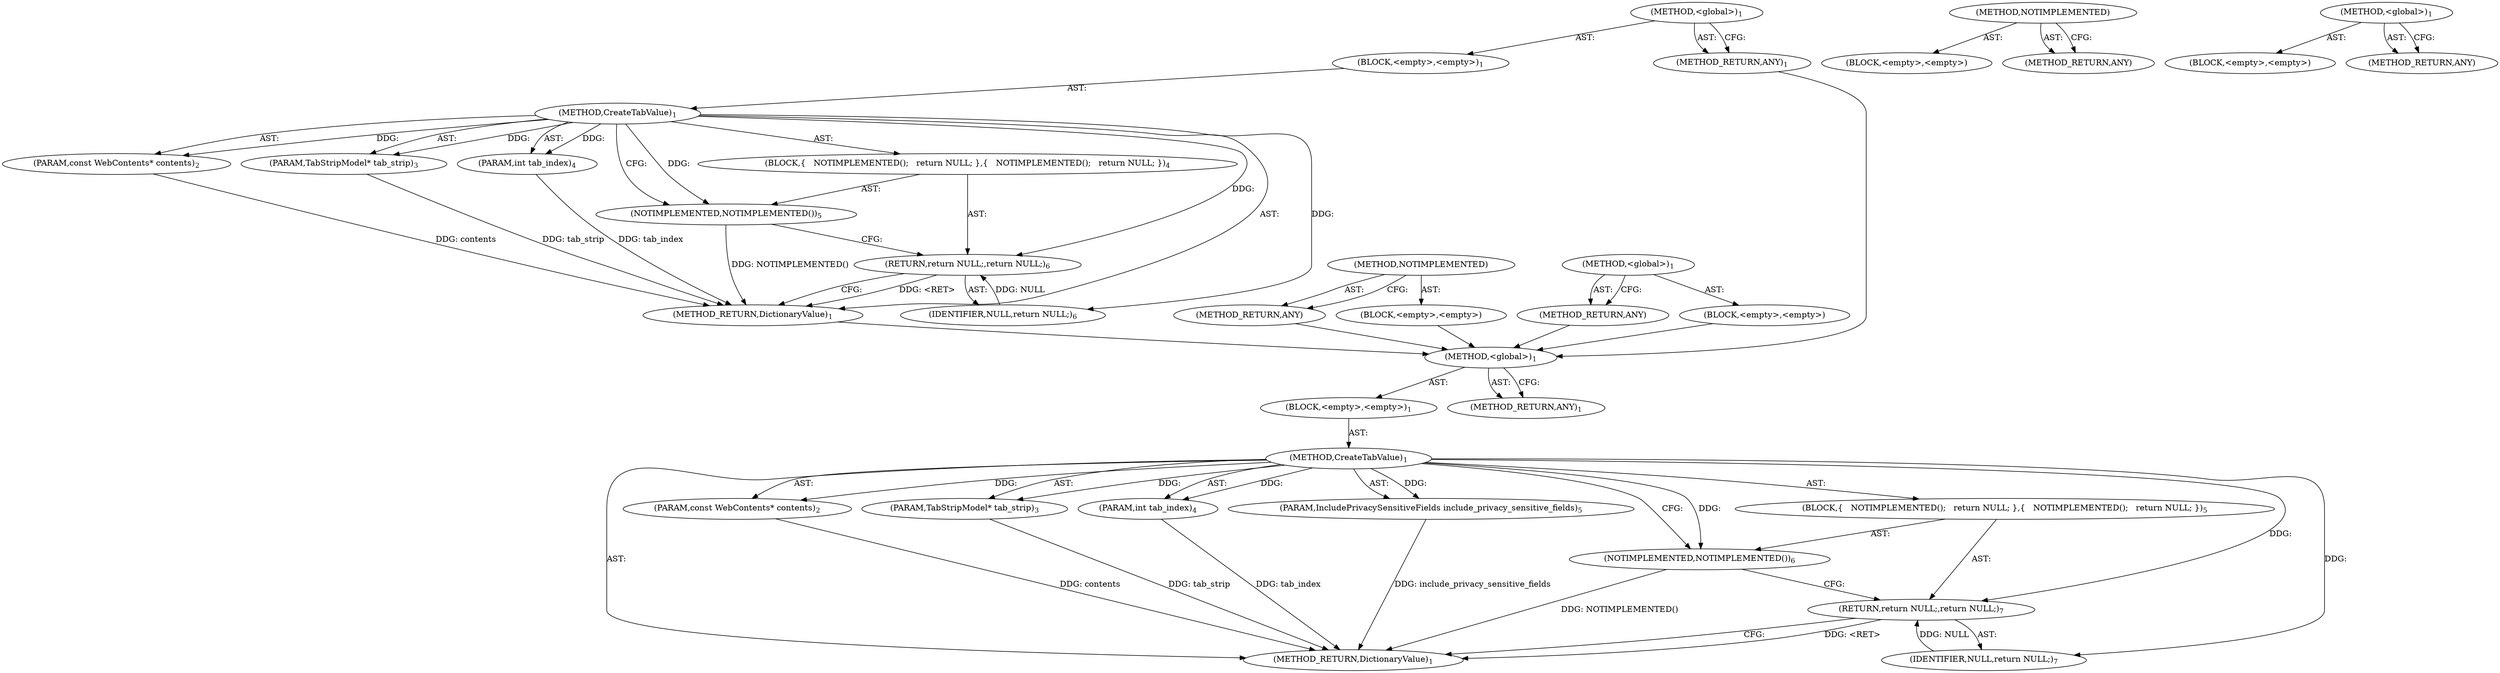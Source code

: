 digraph "&lt;global&gt;" {
vulnerable_6 [label=<(METHOD,&lt;global&gt;)<SUB>1</SUB>>];
vulnerable_7 [label=<(BLOCK,&lt;empty&gt;,&lt;empty&gt;)<SUB>1</SUB>>];
vulnerable_8 [label=<(METHOD,CreateTabValue)<SUB>1</SUB>>];
vulnerable_9 [label=<(PARAM,const WebContents* contents)<SUB>2</SUB>>];
vulnerable_10 [label=<(PARAM,TabStripModel* tab_strip)<SUB>3</SUB>>];
vulnerable_11 [label=<(PARAM,int tab_index)<SUB>4</SUB>>];
vulnerable_12 [label=<(PARAM,IncludePrivacySensitiveFields include_privacy_sensitive_fields)<SUB>5</SUB>>];
vulnerable_13 [label=<(BLOCK,{
   NOTIMPLEMENTED();
   return NULL;
 },{
   NOTIMPLEMENTED();
   return NULL;
 })<SUB>5</SUB>>];
vulnerable_14 [label=<(NOTIMPLEMENTED,NOTIMPLEMENTED())<SUB>6</SUB>>];
vulnerable_15 [label=<(RETURN,return NULL;,return NULL;)<SUB>7</SUB>>];
vulnerable_16 [label=<(IDENTIFIER,NULL,return NULL;)<SUB>7</SUB>>];
vulnerable_17 [label=<(METHOD_RETURN,DictionaryValue)<SUB>1</SUB>>];
vulnerable_19 [label=<(METHOD_RETURN,ANY)<SUB>1</SUB>>];
vulnerable_42 [label=<(METHOD,NOTIMPLEMENTED)>];
vulnerable_43 [label=<(BLOCK,&lt;empty&gt;,&lt;empty&gt;)>];
vulnerable_44 [label=<(METHOD_RETURN,ANY)>];
vulnerable_36 [label=<(METHOD,&lt;global&gt;)<SUB>1</SUB>>];
vulnerable_37 [label=<(BLOCK,&lt;empty&gt;,&lt;empty&gt;)>];
vulnerable_38 [label=<(METHOD_RETURN,ANY)>];
fixed_6 [label=<(METHOD,&lt;global&gt;)<SUB>1</SUB>>];
fixed_7 [label=<(BLOCK,&lt;empty&gt;,&lt;empty&gt;)<SUB>1</SUB>>];
fixed_8 [label=<(METHOD,CreateTabValue)<SUB>1</SUB>>];
fixed_9 [label=<(PARAM,const WebContents* contents)<SUB>2</SUB>>];
fixed_10 [label=<(PARAM,TabStripModel* tab_strip)<SUB>3</SUB>>];
fixed_11 [label=<(PARAM,int tab_index)<SUB>4</SUB>>];
fixed_12 [label=<(BLOCK,{
   NOTIMPLEMENTED();
   return NULL;
 },{
   NOTIMPLEMENTED();
   return NULL;
 })<SUB>4</SUB>>];
fixed_13 [label=<(NOTIMPLEMENTED,NOTIMPLEMENTED())<SUB>5</SUB>>];
fixed_14 [label=<(RETURN,return NULL;,return NULL;)<SUB>6</SUB>>];
fixed_15 [label=<(IDENTIFIER,NULL,return NULL;)<SUB>6</SUB>>];
fixed_16 [label=<(METHOD_RETURN,DictionaryValue)<SUB>1</SUB>>];
fixed_18 [label=<(METHOD_RETURN,ANY)<SUB>1</SUB>>];
fixed_39 [label=<(METHOD,NOTIMPLEMENTED)>];
fixed_40 [label=<(BLOCK,&lt;empty&gt;,&lt;empty&gt;)>];
fixed_41 [label=<(METHOD_RETURN,ANY)>];
fixed_33 [label=<(METHOD,&lt;global&gt;)<SUB>1</SUB>>];
fixed_34 [label=<(BLOCK,&lt;empty&gt;,&lt;empty&gt;)>];
fixed_35 [label=<(METHOD_RETURN,ANY)>];
vulnerable_6 -> vulnerable_7  [key=0, label="AST: "];
vulnerable_6 -> vulnerable_19  [key=0, label="AST: "];
vulnerable_6 -> vulnerable_19  [key=1, label="CFG: "];
vulnerable_7 -> vulnerable_8  [key=0, label="AST: "];
vulnerable_8 -> vulnerable_9  [key=0, label="AST: "];
vulnerable_8 -> vulnerable_9  [key=1, label="DDG: "];
vulnerable_8 -> vulnerable_10  [key=0, label="AST: "];
vulnerable_8 -> vulnerable_10  [key=1, label="DDG: "];
vulnerable_8 -> vulnerable_11  [key=0, label="AST: "];
vulnerable_8 -> vulnerable_11  [key=1, label="DDG: "];
vulnerable_8 -> vulnerable_12  [key=0, label="AST: "];
vulnerable_8 -> vulnerable_12  [key=1, label="DDG: "];
vulnerable_8 -> vulnerable_13  [key=0, label="AST: "];
vulnerable_8 -> vulnerable_17  [key=0, label="AST: "];
vulnerable_8 -> vulnerable_14  [key=0, label="CFG: "];
vulnerable_8 -> vulnerable_14  [key=1, label="DDG: "];
vulnerable_8 -> vulnerable_15  [key=0, label="DDG: "];
vulnerable_8 -> vulnerable_16  [key=0, label="DDG: "];
vulnerable_9 -> vulnerable_17  [key=0, label="DDG: contents"];
vulnerable_10 -> vulnerable_17  [key=0, label="DDG: tab_strip"];
vulnerable_11 -> vulnerable_17  [key=0, label="DDG: tab_index"];
vulnerable_12 -> vulnerable_17  [key=0, label="DDG: include_privacy_sensitive_fields"];
vulnerable_13 -> vulnerable_14  [key=0, label="AST: "];
vulnerable_13 -> vulnerable_15  [key=0, label="AST: "];
vulnerable_14 -> vulnerable_15  [key=0, label="CFG: "];
vulnerable_14 -> vulnerable_17  [key=0, label="DDG: NOTIMPLEMENTED()"];
vulnerable_15 -> vulnerable_16  [key=0, label="AST: "];
vulnerable_15 -> vulnerable_17  [key=0, label="CFG: "];
vulnerable_15 -> vulnerable_17  [key=1, label="DDG: &lt;RET&gt;"];
vulnerable_16 -> vulnerable_15  [key=0, label="DDG: NULL"];
vulnerable_42 -> vulnerable_43  [key=0, label="AST: "];
vulnerable_42 -> vulnerable_44  [key=0, label="AST: "];
vulnerable_42 -> vulnerable_44  [key=1, label="CFG: "];
vulnerable_36 -> vulnerable_37  [key=0, label="AST: "];
vulnerable_36 -> vulnerable_38  [key=0, label="AST: "];
vulnerable_36 -> vulnerable_38  [key=1, label="CFG: "];
fixed_6 -> fixed_7  [key=0, label="AST: "];
fixed_6 -> fixed_18  [key=0, label="AST: "];
fixed_6 -> fixed_18  [key=1, label="CFG: "];
fixed_7 -> fixed_8  [key=0, label="AST: "];
fixed_8 -> fixed_9  [key=0, label="AST: "];
fixed_8 -> fixed_9  [key=1, label="DDG: "];
fixed_8 -> fixed_10  [key=0, label="AST: "];
fixed_8 -> fixed_10  [key=1, label="DDG: "];
fixed_8 -> fixed_11  [key=0, label="AST: "];
fixed_8 -> fixed_11  [key=1, label="DDG: "];
fixed_8 -> fixed_12  [key=0, label="AST: "];
fixed_8 -> fixed_16  [key=0, label="AST: "];
fixed_8 -> fixed_13  [key=0, label="CFG: "];
fixed_8 -> fixed_13  [key=1, label="DDG: "];
fixed_8 -> fixed_14  [key=0, label="DDG: "];
fixed_8 -> fixed_15  [key=0, label="DDG: "];
fixed_9 -> fixed_16  [key=0, label="DDG: contents"];
fixed_10 -> fixed_16  [key=0, label="DDG: tab_strip"];
fixed_11 -> fixed_16  [key=0, label="DDG: tab_index"];
fixed_12 -> fixed_13  [key=0, label="AST: "];
fixed_12 -> fixed_14  [key=0, label="AST: "];
fixed_13 -> fixed_14  [key=0, label="CFG: "];
fixed_13 -> fixed_16  [key=0, label="DDG: NOTIMPLEMENTED()"];
fixed_14 -> fixed_15  [key=0, label="AST: "];
fixed_14 -> fixed_16  [key=0, label="CFG: "];
fixed_14 -> fixed_16  [key=1, label="DDG: &lt;RET&gt;"];
fixed_15 -> fixed_14  [key=0, label="DDG: NULL"];
fixed_16 -> vulnerable_6  [key=0];
fixed_18 -> vulnerable_6  [key=0];
fixed_39 -> fixed_40  [key=0, label="AST: "];
fixed_39 -> fixed_41  [key=0, label="AST: "];
fixed_39 -> fixed_41  [key=1, label="CFG: "];
fixed_40 -> vulnerable_6  [key=0];
fixed_41 -> vulnerable_6  [key=0];
fixed_33 -> fixed_34  [key=0, label="AST: "];
fixed_33 -> fixed_35  [key=0, label="AST: "];
fixed_33 -> fixed_35  [key=1, label="CFG: "];
fixed_34 -> vulnerable_6  [key=0];
fixed_35 -> vulnerable_6  [key=0];
}
